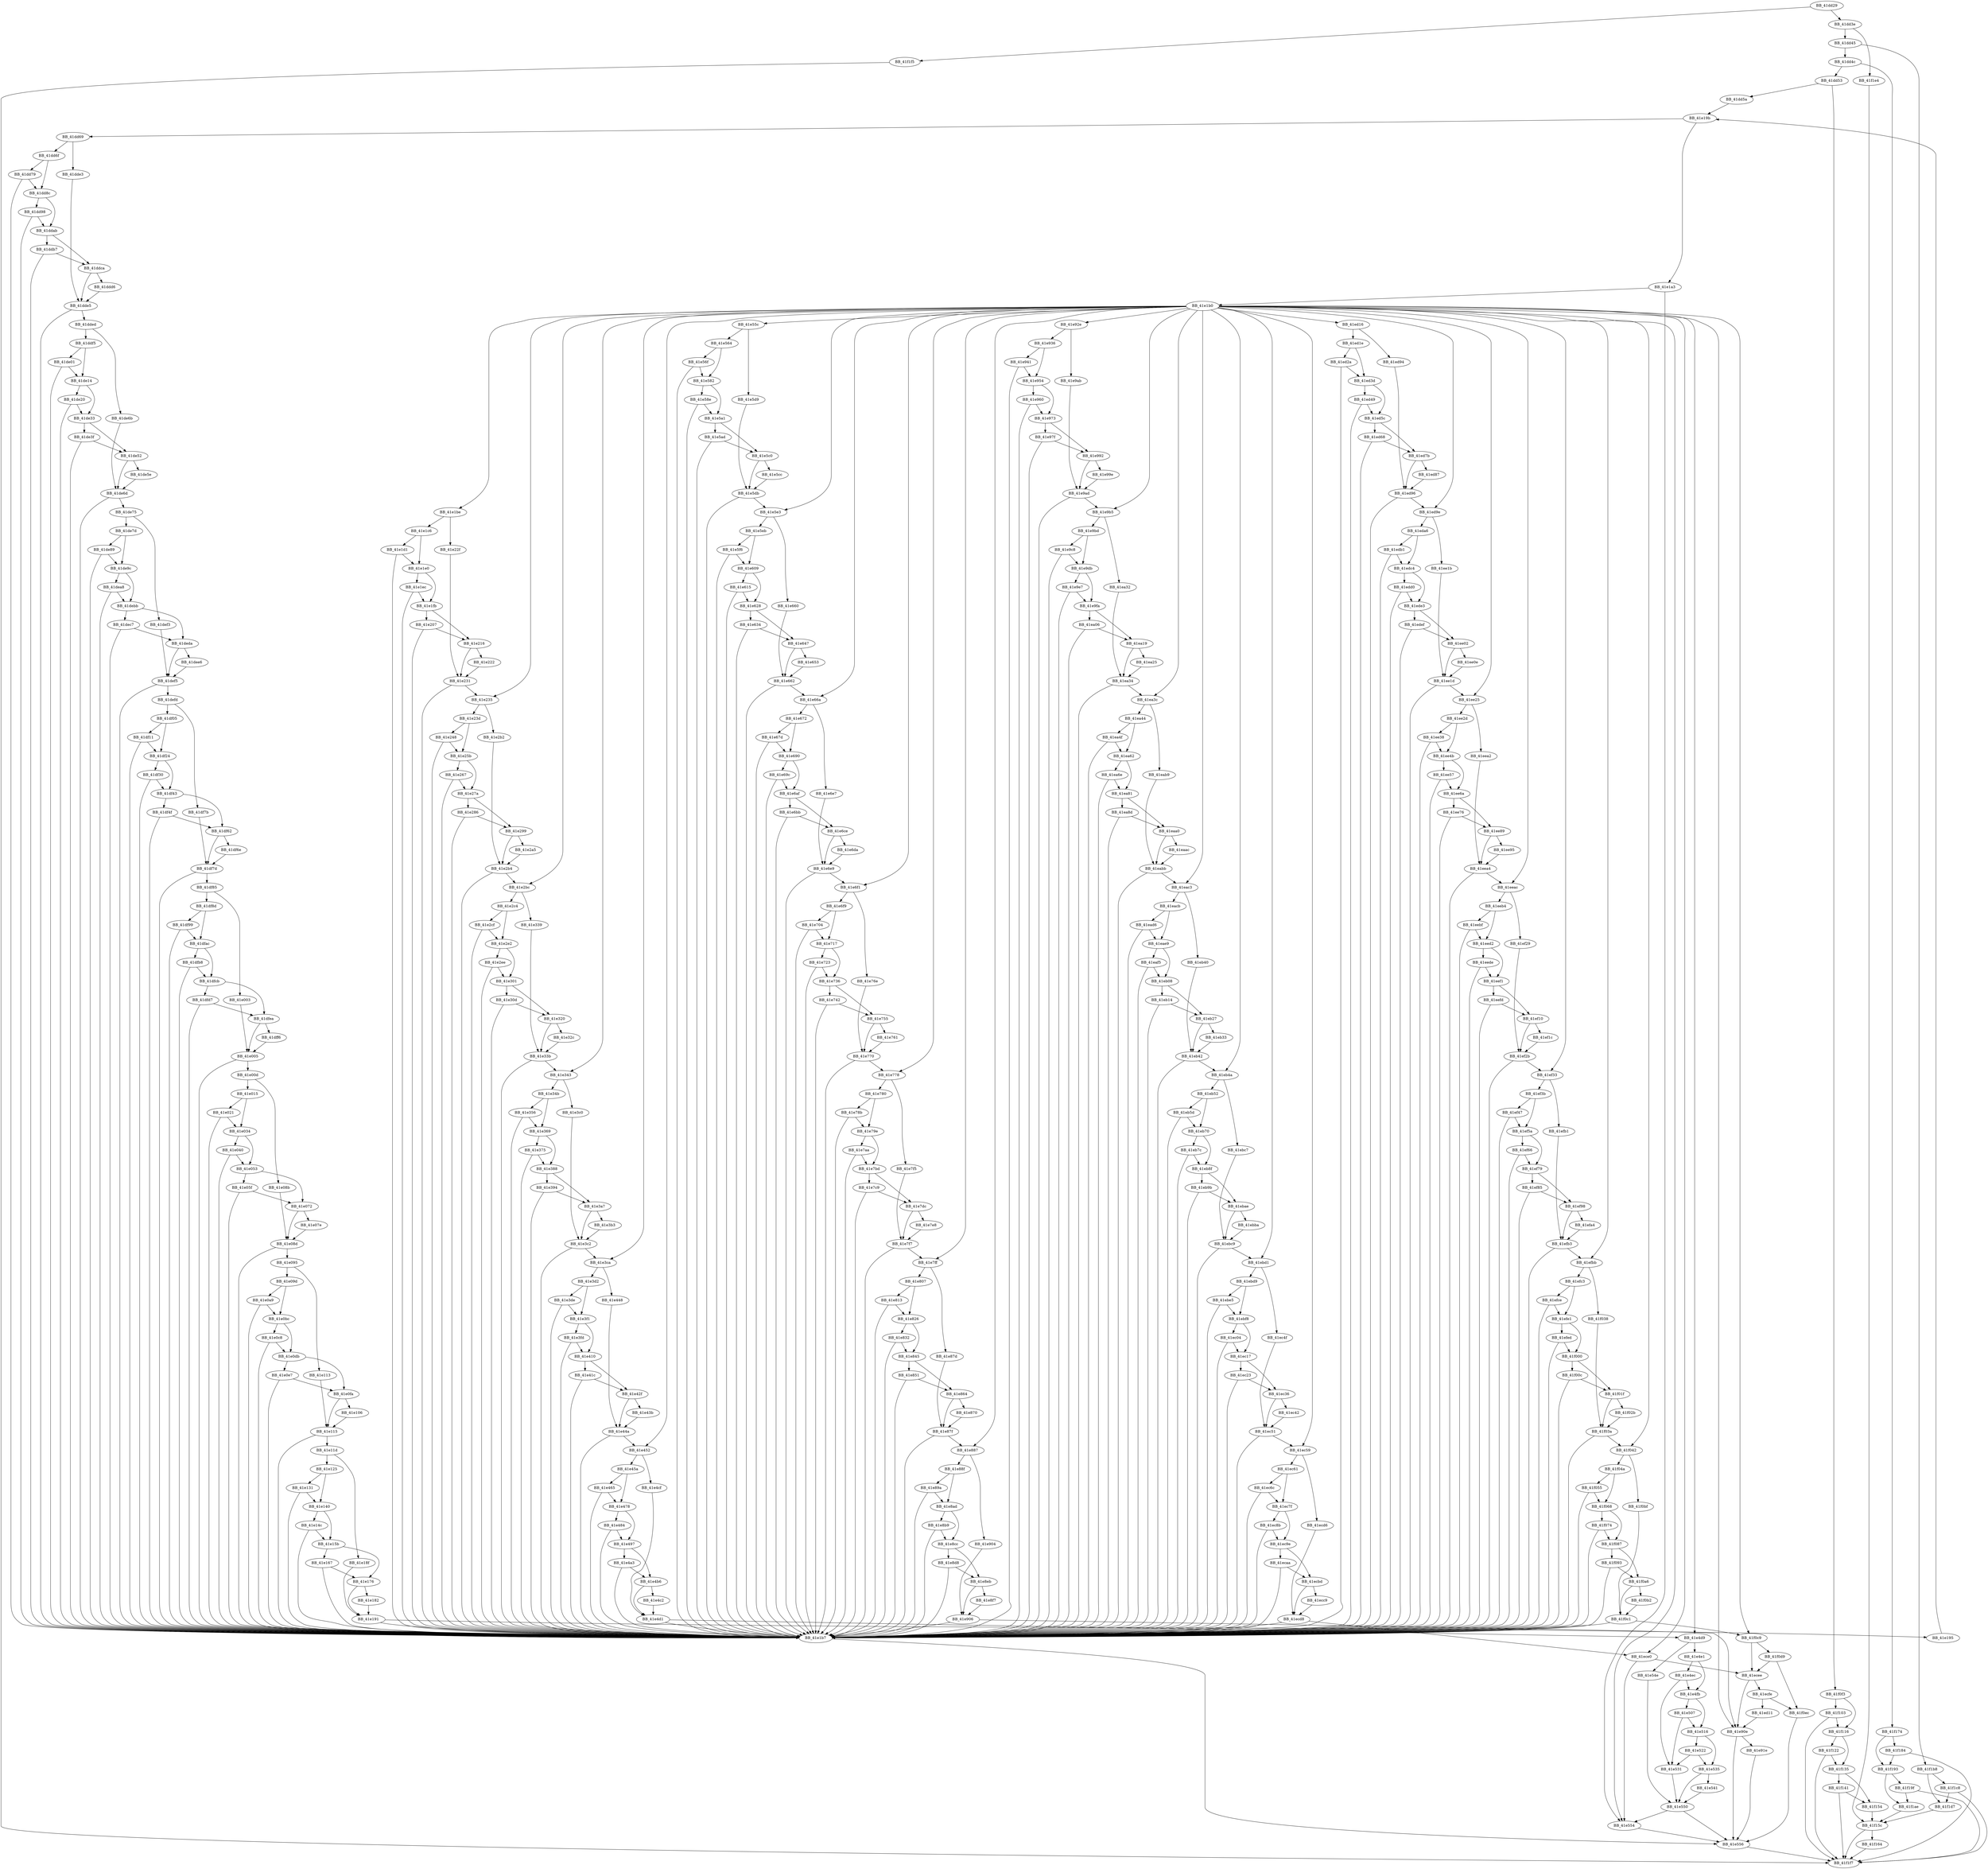DiGraph _memcmp{
BB_41dd29->BB_41dd3e
BB_41dd29->BB_41f1f5
BB_41dd3e->BB_41dd45
BB_41dd3e->BB_41f1e4
BB_41dd45->BB_41dd4c
BB_41dd45->BB_41f1b8
BB_41dd4c->BB_41dd53
BB_41dd4c->BB_41f174
BB_41dd53->BB_41dd5a
BB_41dd53->BB_41f0f3
BB_41dd5a->BB_41e19b
BB_41dd69->BB_41dd6f
BB_41dd69->BB_41dde3
BB_41dd6f->BB_41dd79
BB_41dd6f->BB_41dd8c
BB_41dd79->BB_41dd8c
BB_41dd79->BB_41e1b7
BB_41dd8c->BB_41dd98
BB_41dd8c->BB_41ddab
BB_41dd98->BB_41ddab
BB_41dd98->BB_41e1b7
BB_41ddab->BB_41ddb7
BB_41ddab->BB_41ddca
BB_41ddb7->BB_41ddca
BB_41ddb7->BB_41e1b7
BB_41ddca->BB_41ddd6
BB_41ddca->BB_41dde5
BB_41ddd6->BB_41dde5
BB_41dde3->BB_41dde5
BB_41dde5->BB_41dded
BB_41dde5->BB_41e1b7
BB_41dded->BB_41ddf5
BB_41dded->BB_41de6b
BB_41ddf5->BB_41de01
BB_41ddf5->BB_41de14
BB_41de01->BB_41de14
BB_41de01->BB_41e1b7
BB_41de14->BB_41de20
BB_41de14->BB_41de33
BB_41de20->BB_41de33
BB_41de20->BB_41e1b7
BB_41de33->BB_41de3f
BB_41de33->BB_41de52
BB_41de3f->BB_41de52
BB_41de3f->BB_41e1b7
BB_41de52->BB_41de5e
BB_41de52->BB_41de6d
BB_41de5e->BB_41de6d
BB_41de6b->BB_41de6d
BB_41de6d->BB_41de75
BB_41de6d->BB_41e1b7
BB_41de75->BB_41de7d
BB_41de75->BB_41def3
BB_41de7d->BB_41de89
BB_41de7d->BB_41de9c
BB_41de89->BB_41de9c
BB_41de89->BB_41e1b7
BB_41de9c->BB_41dea8
BB_41de9c->BB_41debb
BB_41dea8->BB_41debb
BB_41dea8->BB_41e1b7
BB_41debb->BB_41dec7
BB_41debb->BB_41deda
BB_41dec7->BB_41deda
BB_41dec7->BB_41e1b7
BB_41deda->BB_41dee6
BB_41deda->BB_41def5
BB_41dee6->BB_41def5
BB_41def3->BB_41def5
BB_41def5->BB_41defd
BB_41def5->BB_41e1b7
BB_41defd->BB_41df05
BB_41defd->BB_41df7b
BB_41df05->BB_41df11
BB_41df05->BB_41df24
BB_41df11->BB_41df24
BB_41df11->BB_41e1b7
BB_41df24->BB_41df30
BB_41df24->BB_41df43
BB_41df30->BB_41df43
BB_41df30->BB_41e1b7
BB_41df43->BB_41df4f
BB_41df43->BB_41df62
BB_41df4f->BB_41df62
BB_41df4f->BB_41e1b7
BB_41df62->BB_41df6e
BB_41df62->BB_41df7d
BB_41df6e->BB_41df7d
BB_41df7b->BB_41df7d
BB_41df7d->BB_41df85
BB_41df7d->BB_41e1b7
BB_41df85->BB_41df8d
BB_41df85->BB_41e003
BB_41df8d->BB_41df99
BB_41df8d->BB_41dfac
BB_41df99->BB_41dfac
BB_41df99->BB_41e1b7
BB_41dfac->BB_41dfb8
BB_41dfac->BB_41dfcb
BB_41dfb8->BB_41dfcb
BB_41dfb8->BB_41e1b7
BB_41dfcb->BB_41dfd7
BB_41dfcb->BB_41dfea
BB_41dfd7->BB_41dfea
BB_41dfd7->BB_41e1b7
BB_41dfea->BB_41dff6
BB_41dfea->BB_41e005
BB_41dff6->BB_41e005
BB_41e003->BB_41e005
BB_41e005->BB_41e00d
BB_41e005->BB_41e1b7
BB_41e00d->BB_41e015
BB_41e00d->BB_41e08b
BB_41e015->BB_41e021
BB_41e015->BB_41e034
BB_41e021->BB_41e034
BB_41e021->BB_41e1b7
BB_41e034->BB_41e040
BB_41e034->BB_41e053
BB_41e040->BB_41e053
BB_41e040->BB_41e1b7
BB_41e053->BB_41e05f
BB_41e053->BB_41e072
BB_41e05f->BB_41e072
BB_41e05f->BB_41e1b7
BB_41e072->BB_41e07e
BB_41e072->BB_41e08d
BB_41e07e->BB_41e08d
BB_41e08b->BB_41e08d
BB_41e08d->BB_41e095
BB_41e08d->BB_41e1b7
BB_41e095->BB_41e09d
BB_41e095->BB_41e113
BB_41e09d->BB_41e0a9
BB_41e09d->BB_41e0bc
BB_41e0a9->BB_41e0bc
BB_41e0a9->BB_41e1b7
BB_41e0bc->BB_41e0c8
BB_41e0bc->BB_41e0db
BB_41e0c8->BB_41e0db
BB_41e0c8->BB_41e1b7
BB_41e0db->BB_41e0e7
BB_41e0db->BB_41e0fa
BB_41e0e7->BB_41e0fa
BB_41e0e7->BB_41e1b7
BB_41e0fa->BB_41e106
BB_41e0fa->BB_41e115
BB_41e106->BB_41e115
BB_41e113->BB_41e115
BB_41e115->BB_41e11d
BB_41e115->BB_41e1b7
BB_41e11d->BB_41e125
BB_41e11d->BB_41e18f
BB_41e125->BB_41e131
BB_41e125->BB_41e140
BB_41e131->BB_41e140
BB_41e131->BB_41e1b7
BB_41e140->BB_41e14c
BB_41e140->BB_41e15b
BB_41e14c->BB_41e15b
BB_41e14c->BB_41e1b7
BB_41e15b->BB_41e167
BB_41e15b->BB_41e176
BB_41e167->BB_41e176
BB_41e167->BB_41e1b7
BB_41e176->BB_41e182
BB_41e176->BB_41e191
BB_41e182->BB_41e191
BB_41e18f->BB_41e191
BB_41e191->BB_41e195
BB_41e191->BB_41e1b7
BB_41e195->BB_41e19b
BB_41e19b->BB_41dd69
BB_41e19b->BB_41e1a3
BB_41e1a3->BB_41e1b0
BB_41e1a3->BB_41e554
BB_41e1b0->BB_41e1be
BB_41e1b0->BB_41e235
BB_41e1b0->BB_41e2bc
BB_41e1b0->BB_41e343
BB_41e1b0->BB_41e3ca
BB_41e1b0->BB_41e452
BB_41e1b0->BB_41e4d9
BB_41e1b0->BB_41e554
BB_41e1b0->BB_41e55c
BB_41e1b0->BB_41e5e3
BB_41e1b0->BB_41e66a
BB_41e1b0->BB_41e6f1
BB_41e1b0->BB_41e778
BB_41e1b0->BB_41e7ff
BB_41e1b0->BB_41e887
BB_41e1b0->BB_41e90e
BB_41e1b0->BB_41e92e
BB_41e1b0->BB_41e9b5
BB_41e1b0->BB_41ea3c
BB_41e1b0->BB_41eac3
BB_41e1b0->BB_41eb4a
BB_41e1b0->BB_41ebd1
BB_41e1b0->BB_41ec59
BB_41e1b0->BB_41ece0
BB_41e1b0->BB_41ed16
BB_41e1b0->BB_41ed9e
BB_41e1b0->BB_41ee25
BB_41e1b0->BB_41eeac
BB_41e1b0->BB_41ef33
BB_41e1b0->BB_41efbb
BB_41e1b0->BB_41f042
BB_41e1b0->BB_41f0c9
BB_41e1b7->BB_41e556
BB_41e1be->BB_41e1c6
BB_41e1be->BB_41e22f
BB_41e1c6->BB_41e1d1
BB_41e1c6->BB_41e1e0
BB_41e1d1->BB_41e1b7
BB_41e1d1->BB_41e1e0
BB_41e1e0->BB_41e1ec
BB_41e1e0->BB_41e1fb
BB_41e1ec->BB_41e1b7
BB_41e1ec->BB_41e1fb
BB_41e1fb->BB_41e207
BB_41e1fb->BB_41e216
BB_41e207->BB_41e1b7
BB_41e207->BB_41e216
BB_41e216->BB_41e222
BB_41e216->BB_41e231
BB_41e222->BB_41e231
BB_41e22f->BB_41e231
BB_41e231->BB_41e1b7
BB_41e231->BB_41e235
BB_41e235->BB_41e23d
BB_41e235->BB_41e2b2
BB_41e23d->BB_41e248
BB_41e23d->BB_41e25b
BB_41e248->BB_41e1b7
BB_41e248->BB_41e25b
BB_41e25b->BB_41e267
BB_41e25b->BB_41e27a
BB_41e267->BB_41e1b7
BB_41e267->BB_41e27a
BB_41e27a->BB_41e286
BB_41e27a->BB_41e299
BB_41e286->BB_41e1b7
BB_41e286->BB_41e299
BB_41e299->BB_41e2a5
BB_41e299->BB_41e2b4
BB_41e2a5->BB_41e2b4
BB_41e2b2->BB_41e2b4
BB_41e2b4->BB_41e1b7
BB_41e2b4->BB_41e2bc
BB_41e2bc->BB_41e2c4
BB_41e2bc->BB_41e339
BB_41e2c4->BB_41e2cf
BB_41e2c4->BB_41e2e2
BB_41e2cf->BB_41e1b7
BB_41e2cf->BB_41e2e2
BB_41e2e2->BB_41e2ee
BB_41e2e2->BB_41e301
BB_41e2ee->BB_41e1b7
BB_41e2ee->BB_41e301
BB_41e301->BB_41e30d
BB_41e301->BB_41e320
BB_41e30d->BB_41e1b7
BB_41e30d->BB_41e320
BB_41e320->BB_41e32c
BB_41e320->BB_41e33b
BB_41e32c->BB_41e33b
BB_41e339->BB_41e33b
BB_41e33b->BB_41e1b7
BB_41e33b->BB_41e343
BB_41e343->BB_41e34b
BB_41e343->BB_41e3c0
BB_41e34b->BB_41e356
BB_41e34b->BB_41e369
BB_41e356->BB_41e1b7
BB_41e356->BB_41e369
BB_41e369->BB_41e375
BB_41e369->BB_41e388
BB_41e375->BB_41e1b7
BB_41e375->BB_41e388
BB_41e388->BB_41e394
BB_41e388->BB_41e3a7
BB_41e394->BB_41e1b7
BB_41e394->BB_41e3a7
BB_41e3a7->BB_41e3b3
BB_41e3a7->BB_41e3c2
BB_41e3b3->BB_41e3c2
BB_41e3c0->BB_41e3c2
BB_41e3c2->BB_41e1b7
BB_41e3c2->BB_41e3ca
BB_41e3ca->BB_41e3d2
BB_41e3ca->BB_41e448
BB_41e3d2->BB_41e3de
BB_41e3d2->BB_41e3f1
BB_41e3de->BB_41e1b7
BB_41e3de->BB_41e3f1
BB_41e3f1->BB_41e3fd
BB_41e3f1->BB_41e410
BB_41e3fd->BB_41e1b7
BB_41e3fd->BB_41e410
BB_41e410->BB_41e41c
BB_41e410->BB_41e42f
BB_41e41c->BB_41e1b7
BB_41e41c->BB_41e42f
BB_41e42f->BB_41e43b
BB_41e42f->BB_41e44a
BB_41e43b->BB_41e44a
BB_41e448->BB_41e44a
BB_41e44a->BB_41e1b7
BB_41e44a->BB_41e452
BB_41e452->BB_41e45a
BB_41e452->BB_41e4cf
BB_41e45a->BB_41e465
BB_41e45a->BB_41e478
BB_41e465->BB_41e1b7
BB_41e465->BB_41e478
BB_41e478->BB_41e484
BB_41e478->BB_41e497
BB_41e484->BB_41e1b7
BB_41e484->BB_41e497
BB_41e497->BB_41e4a3
BB_41e497->BB_41e4b6
BB_41e4a3->BB_41e1b7
BB_41e4a3->BB_41e4b6
BB_41e4b6->BB_41e4c2
BB_41e4b6->BB_41e4d1
BB_41e4c2->BB_41e4d1
BB_41e4cf->BB_41e4d1
BB_41e4d1->BB_41e1b7
BB_41e4d1->BB_41e4d9
BB_41e4d9->BB_41e4e1
BB_41e4d9->BB_41e54e
BB_41e4e1->BB_41e4ec
BB_41e4e1->BB_41e4fb
BB_41e4ec->BB_41e4fb
BB_41e4ec->BB_41e531
BB_41e4fb->BB_41e507
BB_41e4fb->BB_41e516
BB_41e507->BB_41e516
BB_41e507->BB_41e531
BB_41e516->BB_41e522
BB_41e516->BB_41e535
BB_41e522->BB_41e531
BB_41e522->BB_41e535
BB_41e531->BB_41e550
BB_41e535->BB_41e541
BB_41e535->BB_41e550
BB_41e541->BB_41e550
BB_41e54e->BB_41e550
BB_41e550->BB_41e554
BB_41e550->BB_41e556
BB_41e554->BB_41e556
BB_41e556->BB_41f1f7
BB_41e55c->BB_41e564
BB_41e55c->BB_41e5d9
BB_41e564->BB_41e56f
BB_41e564->BB_41e582
BB_41e56f->BB_41e1b7
BB_41e56f->BB_41e582
BB_41e582->BB_41e58e
BB_41e582->BB_41e5a1
BB_41e58e->BB_41e1b7
BB_41e58e->BB_41e5a1
BB_41e5a1->BB_41e5ad
BB_41e5a1->BB_41e5c0
BB_41e5ad->BB_41e1b7
BB_41e5ad->BB_41e5c0
BB_41e5c0->BB_41e5cc
BB_41e5c0->BB_41e5db
BB_41e5cc->BB_41e5db
BB_41e5d9->BB_41e5db
BB_41e5db->BB_41e1b7
BB_41e5db->BB_41e5e3
BB_41e5e3->BB_41e5eb
BB_41e5e3->BB_41e660
BB_41e5eb->BB_41e5f6
BB_41e5eb->BB_41e609
BB_41e5f6->BB_41e1b7
BB_41e5f6->BB_41e609
BB_41e609->BB_41e615
BB_41e609->BB_41e628
BB_41e615->BB_41e1b7
BB_41e615->BB_41e628
BB_41e628->BB_41e634
BB_41e628->BB_41e647
BB_41e634->BB_41e1b7
BB_41e634->BB_41e647
BB_41e647->BB_41e653
BB_41e647->BB_41e662
BB_41e653->BB_41e662
BB_41e660->BB_41e662
BB_41e662->BB_41e1b7
BB_41e662->BB_41e66a
BB_41e66a->BB_41e672
BB_41e66a->BB_41e6e7
BB_41e672->BB_41e67d
BB_41e672->BB_41e690
BB_41e67d->BB_41e1b7
BB_41e67d->BB_41e690
BB_41e690->BB_41e69c
BB_41e690->BB_41e6af
BB_41e69c->BB_41e1b7
BB_41e69c->BB_41e6af
BB_41e6af->BB_41e6bb
BB_41e6af->BB_41e6ce
BB_41e6bb->BB_41e1b7
BB_41e6bb->BB_41e6ce
BB_41e6ce->BB_41e6da
BB_41e6ce->BB_41e6e9
BB_41e6da->BB_41e6e9
BB_41e6e7->BB_41e6e9
BB_41e6e9->BB_41e1b7
BB_41e6e9->BB_41e6f1
BB_41e6f1->BB_41e6f9
BB_41e6f1->BB_41e76e
BB_41e6f9->BB_41e704
BB_41e6f9->BB_41e717
BB_41e704->BB_41e1b7
BB_41e704->BB_41e717
BB_41e717->BB_41e723
BB_41e717->BB_41e736
BB_41e723->BB_41e1b7
BB_41e723->BB_41e736
BB_41e736->BB_41e742
BB_41e736->BB_41e755
BB_41e742->BB_41e1b7
BB_41e742->BB_41e755
BB_41e755->BB_41e761
BB_41e755->BB_41e770
BB_41e761->BB_41e770
BB_41e76e->BB_41e770
BB_41e770->BB_41e1b7
BB_41e770->BB_41e778
BB_41e778->BB_41e780
BB_41e778->BB_41e7f5
BB_41e780->BB_41e78b
BB_41e780->BB_41e79e
BB_41e78b->BB_41e1b7
BB_41e78b->BB_41e79e
BB_41e79e->BB_41e7aa
BB_41e79e->BB_41e7bd
BB_41e7aa->BB_41e1b7
BB_41e7aa->BB_41e7bd
BB_41e7bd->BB_41e7c9
BB_41e7bd->BB_41e7dc
BB_41e7c9->BB_41e1b7
BB_41e7c9->BB_41e7dc
BB_41e7dc->BB_41e7e8
BB_41e7dc->BB_41e7f7
BB_41e7e8->BB_41e7f7
BB_41e7f5->BB_41e7f7
BB_41e7f7->BB_41e1b7
BB_41e7f7->BB_41e7ff
BB_41e7ff->BB_41e807
BB_41e7ff->BB_41e87d
BB_41e807->BB_41e813
BB_41e807->BB_41e826
BB_41e813->BB_41e1b7
BB_41e813->BB_41e826
BB_41e826->BB_41e832
BB_41e826->BB_41e845
BB_41e832->BB_41e1b7
BB_41e832->BB_41e845
BB_41e845->BB_41e851
BB_41e845->BB_41e864
BB_41e851->BB_41e1b7
BB_41e851->BB_41e864
BB_41e864->BB_41e870
BB_41e864->BB_41e87f
BB_41e870->BB_41e87f
BB_41e87d->BB_41e87f
BB_41e87f->BB_41e1b7
BB_41e87f->BB_41e887
BB_41e887->BB_41e88f
BB_41e887->BB_41e904
BB_41e88f->BB_41e89a
BB_41e88f->BB_41e8ad
BB_41e89a->BB_41e1b7
BB_41e89a->BB_41e8ad
BB_41e8ad->BB_41e8b9
BB_41e8ad->BB_41e8cc
BB_41e8b9->BB_41e1b7
BB_41e8b9->BB_41e8cc
BB_41e8cc->BB_41e8d8
BB_41e8cc->BB_41e8eb
BB_41e8d8->BB_41e1b7
BB_41e8d8->BB_41e8eb
BB_41e8eb->BB_41e8f7
BB_41e8eb->BB_41e906
BB_41e8f7->BB_41e906
BB_41e904->BB_41e906
BB_41e906->BB_41e1b7
BB_41e906->BB_41e90e
BB_41e90e->BB_41e556
BB_41e90e->BB_41e91e
BB_41e91e->BB_41e556
BB_41e92e->BB_41e936
BB_41e92e->BB_41e9ab
BB_41e936->BB_41e941
BB_41e936->BB_41e954
BB_41e941->BB_41e1b7
BB_41e941->BB_41e954
BB_41e954->BB_41e960
BB_41e954->BB_41e973
BB_41e960->BB_41e1b7
BB_41e960->BB_41e973
BB_41e973->BB_41e97f
BB_41e973->BB_41e992
BB_41e97f->BB_41e1b7
BB_41e97f->BB_41e992
BB_41e992->BB_41e99e
BB_41e992->BB_41e9ad
BB_41e99e->BB_41e9ad
BB_41e9ab->BB_41e9ad
BB_41e9ad->BB_41e1b7
BB_41e9ad->BB_41e9b5
BB_41e9b5->BB_41e9bd
BB_41e9b5->BB_41ea32
BB_41e9bd->BB_41e9c8
BB_41e9bd->BB_41e9db
BB_41e9c8->BB_41e1b7
BB_41e9c8->BB_41e9db
BB_41e9db->BB_41e9e7
BB_41e9db->BB_41e9fa
BB_41e9e7->BB_41e1b7
BB_41e9e7->BB_41e9fa
BB_41e9fa->BB_41ea06
BB_41e9fa->BB_41ea19
BB_41ea06->BB_41e1b7
BB_41ea06->BB_41ea19
BB_41ea19->BB_41ea25
BB_41ea19->BB_41ea34
BB_41ea25->BB_41ea34
BB_41ea32->BB_41ea34
BB_41ea34->BB_41e1b7
BB_41ea34->BB_41ea3c
BB_41ea3c->BB_41ea44
BB_41ea3c->BB_41eab9
BB_41ea44->BB_41ea4f
BB_41ea44->BB_41ea62
BB_41ea4f->BB_41e1b7
BB_41ea4f->BB_41ea62
BB_41ea62->BB_41ea6e
BB_41ea62->BB_41ea81
BB_41ea6e->BB_41e1b7
BB_41ea6e->BB_41ea81
BB_41ea81->BB_41ea8d
BB_41ea81->BB_41eaa0
BB_41ea8d->BB_41e1b7
BB_41ea8d->BB_41eaa0
BB_41eaa0->BB_41eaac
BB_41eaa0->BB_41eabb
BB_41eaac->BB_41eabb
BB_41eab9->BB_41eabb
BB_41eabb->BB_41e1b7
BB_41eabb->BB_41eac3
BB_41eac3->BB_41eacb
BB_41eac3->BB_41eb40
BB_41eacb->BB_41ead6
BB_41eacb->BB_41eae9
BB_41ead6->BB_41e1b7
BB_41ead6->BB_41eae9
BB_41eae9->BB_41eaf5
BB_41eae9->BB_41eb08
BB_41eaf5->BB_41e1b7
BB_41eaf5->BB_41eb08
BB_41eb08->BB_41eb14
BB_41eb08->BB_41eb27
BB_41eb14->BB_41e1b7
BB_41eb14->BB_41eb27
BB_41eb27->BB_41eb33
BB_41eb27->BB_41eb42
BB_41eb33->BB_41eb42
BB_41eb40->BB_41eb42
BB_41eb42->BB_41e1b7
BB_41eb42->BB_41eb4a
BB_41eb4a->BB_41eb52
BB_41eb4a->BB_41ebc7
BB_41eb52->BB_41eb5d
BB_41eb52->BB_41eb70
BB_41eb5d->BB_41e1b7
BB_41eb5d->BB_41eb70
BB_41eb70->BB_41eb7c
BB_41eb70->BB_41eb8f
BB_41eb7c->BB_41e1b7
BB_41eb7c->BB_41eb8f
BB_41eb8f->BB_41eb9b
BB_41eb8f->BB_41ebae
BB_41eb9b->BB_41e1b7
BB_41eb9b->BB_41ebae
BB_41ebae->BB_41ebba
BB_41ebae->BB_41ebc9
BB_41ebba->BB_41ebc9
BB_41ebc7->BB_41ebc9
BB_41ebc9->BB_41e1b7
BB_41ebc9->BB_41ebd1
BB_41ebd1->BB_41ebd9
BB_41ebd1->BB_41ec4f
BB_41ebd9->BB_41ebe5
BB_41ebd9->BB_41ebf8
BB_41ebe5->BB_41e1b7
BB_41ebe5->BB_41ebf8
BB_41ebf8->BB_41ec04
BB_41ebf8->BB_41ec17
BB_41ec04->BB_41e1b7
BB_41ec04->BB_41ec17
BB_41ec17->BB_41ec23
BB_41ec17->BB_41ec36
BB_41ec23->BB_41e1b7
BB_41ec23->BB_41ec36
BB_41ec36->BB_41ec42
BB_41ec36->BB_41ec51
BB_41ec42->BB_41ec51
BB_41ec4f->BB_41ec51
BB_41ec51->BB_41e1b7
BB_41ec51->BB_41ec59
BB_41ec59->BB_41ec61
BB_41ec59->BB_41ecd6
BB_41ec61->BB_41ec6c
BB_41ec61->BB_41ec7f
BB_41ec6c->BB_41e1b7
BB_41ec6c->BB_41ec7f
BB_41ec7f->BB_41ec8b
BB_41ec7f->BB_41ec9e
BB_41ec8b->BB_41e1b7
BB_41ec8b->BB_41ec9e
BB_41ec9e->BB_41ecaa
BB_41ec9e->BB_41ecbd
BB_41ecaa->BB_41e1b7
BB_41ecaa->BB_41ecbd
BB_41ecbd->BB_41ecc9
BB_41ecbd->BB_41ecd8
BB_41ecc9->BB_41ecd8
BB_41ecd6->BB_41ecd8
BB_41ecd8->BB_41e1b7
BB_41ecd8->BB_41ece0
BB_41ece0->BB_41e554
BB_41ece0->BB_41ecee
BB_41ecee->BB_41e90e
BB_41ecee->BB_41ecfe
BB_41ecfe->BB_41ed11
BB_41ecfe->BB_41f0ec
BB_41ed11->BB_41e90e
BB_41ed16->BB_41ed1e
BB_41ed16->BB_41ed94
BB_41ed1e->BB_41ed2a
BB_41ed1e->BB_41ed3d
BB_41ed2a->BB_41e1b7
BB_41ed2a->BB_41ed3d
BB_41ed3d->BB_41ed49
BB_41ed3d->BB_41ed5c
BB_41ed49->BB_41e1b7
BB_41ed49->BB_41ed5c
BB_41ed5c->BB_41ed68
BB_41ed5c->BB_41ed7b
BB_41ed68->BB_41e1b7
BB_41ed68->BB_41ed7b
BB_41ed7b->BB_41ed87
BB_41ed7b->BB_41ed96
BB_41ed87->BB_41ed96
BB_41ed94->BB_41ed96
BB_41ed96->BB_41e1b7
BB_41ed96->BB_41ed9e
BB_41ed9e->BB_41eda6
BB_41ed9e->BB_41ee1b
BB_41eda6->BB_41edb1
BB_41eda6->BB_41edc4
BB_41edb1->BB_41e1b7
BB_41edb1->BB_41edc4
BB_41edc4->BB_41edd0
BB_41edc4->BB_41ede3
BB_41edd0->BB_41e1b7
BB_41edd0->BB_41ede3
BB_41ede3->BB_41edef
BB_41ede3->BB_41ee02
BB_41edef->BB_41e1b7
BB_41edef->BB_41ee02
BB_41ee02->BB_41ee0e
BB_41ee02->BB_41ee1d
BB_41ee0e->BB_41ee1d
BB_41ee1b->BB_41ee1d
BB_41ee1d->BB_41e1b7
BB_41ee1d->BB_41ee25
BB_41ee25->BB_41ee2d
BB_41ee25->BB_41eea2
BB_41ee2d->BB_41ee38
BB_41ee2d->BB_41ee4b
BB_41ee38->BB_41e1b7
BB_41ee38->BB_41ee4b
BB_41ee4b->BB_41ee57
BB_41ee4b->BB_41ee6a
BB_41ee57->BB_41e1b7
BB_41ee57->BB_41ee6a
BB_41ee6a->BB_41ee76
BB_41ee6a->BB_41ee89
BB_41ee76->BB_41e1b7
BB_41ee76->BB_41ee89
BB_41ee89->BB_41ee95
BB_41ee89->BB_41eea4
BB_41ee95->BB_41eea4
BB_41eea2->BB_41eea4
BB_41eea4->BB_41e1b7
BB_41eea4->BB_41eeac
BB_41eeac->BB_41eeb4
BB_41eeac->BB_41ef29
BB_41eeb4->BB_41eebf
BB_41eeb4->BB_41eed2
BB_41eebf->BB_41e1b7
BB_41eebf->BB_41eed2
BB_41eed2->BB_41eede
BB_41eed2->BB_41eef1
BB_41eede->BB_41e1b7
BB_41eede->BB_41eef1
BB_41eef1->BB_41eefd
BB_41eef1->BB_41ef10
BB_41eefd->BB_41e1b7
BB_41eefd->BB_41ef10
BB_41ef10->BB_41ef1c
BB_41ef10->BB_41ef2b
BB_41ef1c->BB_41ef2b
BB_41ef29->BB_41ef2b
BB_41ef2b->BB_41e1b7
BB_41ef2b->BB_41ef33
BB_41ef33->BB_41ef3b
BB_41ef33->BB_41efb1
BB_41ef3b->BB_41ef47
BB_41ef3b->BB_41ef5a
BB_41ef47->BB_41e1b7
BB_41ef47->BB_41ef5a
BB_41ef5a->BB_41ef66
BB_41ef5a->BB_41ef79
BB_41ef66->BB_41e1b7
BB_41ef66->BB_41ef79
BB_41ef79->BB_41ef85
BB_41ef79->BB_41ef98
BB_41ef85->BB_41e1b7
BB_41ef85->BB_41ef98
BB_41ef98->BB_41efa4
BB_41ef98->BB_41efb3
BB_41efa4->BB_41efb3
BB_41efb1->BB_41efb3
BB_41efb3->BB_41e1b7
BB_41efb3->BB_41efbb
BB_41efbb->BB_41efc3
BB_41efbb->BB_41f038
BB_41efc3->BB_41efce
BB_41efc3->BB_41efe1
BB_41efce->BB_41e1b7
BB_41efce->BB_41efe1
BB_41efe1->BB_41efed
BB_41efe1->BB_41f000
BB_41efed->BB_41e1b7
BB_41efed->BB_41f000
BB_41f000->BB_41f00c
BB_41f000->BB_41f01f
BB_41f00c->BB_41e1b7
BB_41f00c->BB_41f01f
BB_41f01f->BB_41f02b
BB_41f01f->BB_41f03a
BB_41f02b->BB_41f03a
BB_41f038->BB_41f03a
BB_41f03a->BB_41e1b7
BB_41f03a->BB_41f042
BB_41f042->BB_41f04a
BB_41f042->BB_41f0bf
BB_41f04a->BB_41f055
BB_41f04a->BB_41f068
BB_41f055->BB_41e1b7
BB_41f055->BB_41f068
BB_41f068->BB_41f074
BB_41f068->BB_41f087
BB_41f074->BB_41e1b7
BB_41f074->BB_41f087
BB_41f087->BB_41f093
BB_41f087->BB_41f0a6
BB_41f093->BB_41e1b7
BB_41f093->BB_41f0a6
BB_41f0a6->BB_41f0b2
BB_41f0a6->BB_41f0c1
BB_41f0b2->BB_41f0c1
BB_41f0bf->BB_41f0c1
BB_41f0c1->BB_41e1b7
BB_41f0c1->BB_41f0c9
BB_41f0c9->BB_41ecee
BB_41f0c9->BB_41f0d9
BB_41f0d9->BB_41ecee
BB_41f0d9->BB_41f0ec
BB_41f0ec->BB_41e556
BB_41f0f3->BB_41f103
BB_41f0f3->BB_41f116
BB_41f103->BB_41f116
BB_41f103->BB_41f1f7
BB_41f116->BB_41f122
BB_41f116->BB_41f135
BB_41f122->BB_41f135
BB_41f122->BB_41f1f7
BB_41f135->BB_41f141
BB_41f135->BB_41f154
BB_41f141->BB_41f154
BB_41f141->BB_41f1f7
BB_41f154->BB_41f15c
BB_41f15c->BB_41f164
BB_41f15c->BB_41f1f7
BB_41f164->BB_41f1f7
BB_41f174->BB_41f184
BB_41f174->BB_41f193
BB_41f184->BB_41f193
BB_41f184->BB_41f1f7
BB_41f193->BB_41f19f
BB_41f193->BB_41f1ae
BB_41f19f->BB_41f1ae
BB_41f19f->BB_41f1f7
BB_41f1ae->BB_41f15c
BB_41f1b8->BB_41f1c8
BB_41f1b8->BB_41f1d7
BB_41f1c8->BB_41f1d7
BB_41f1c8->BB_41f1f7
BB_41f1d7->BB_41f15c
BB_41f1e4->BB_41f15c
BB_41f1f5->BB_41f1f7
}
